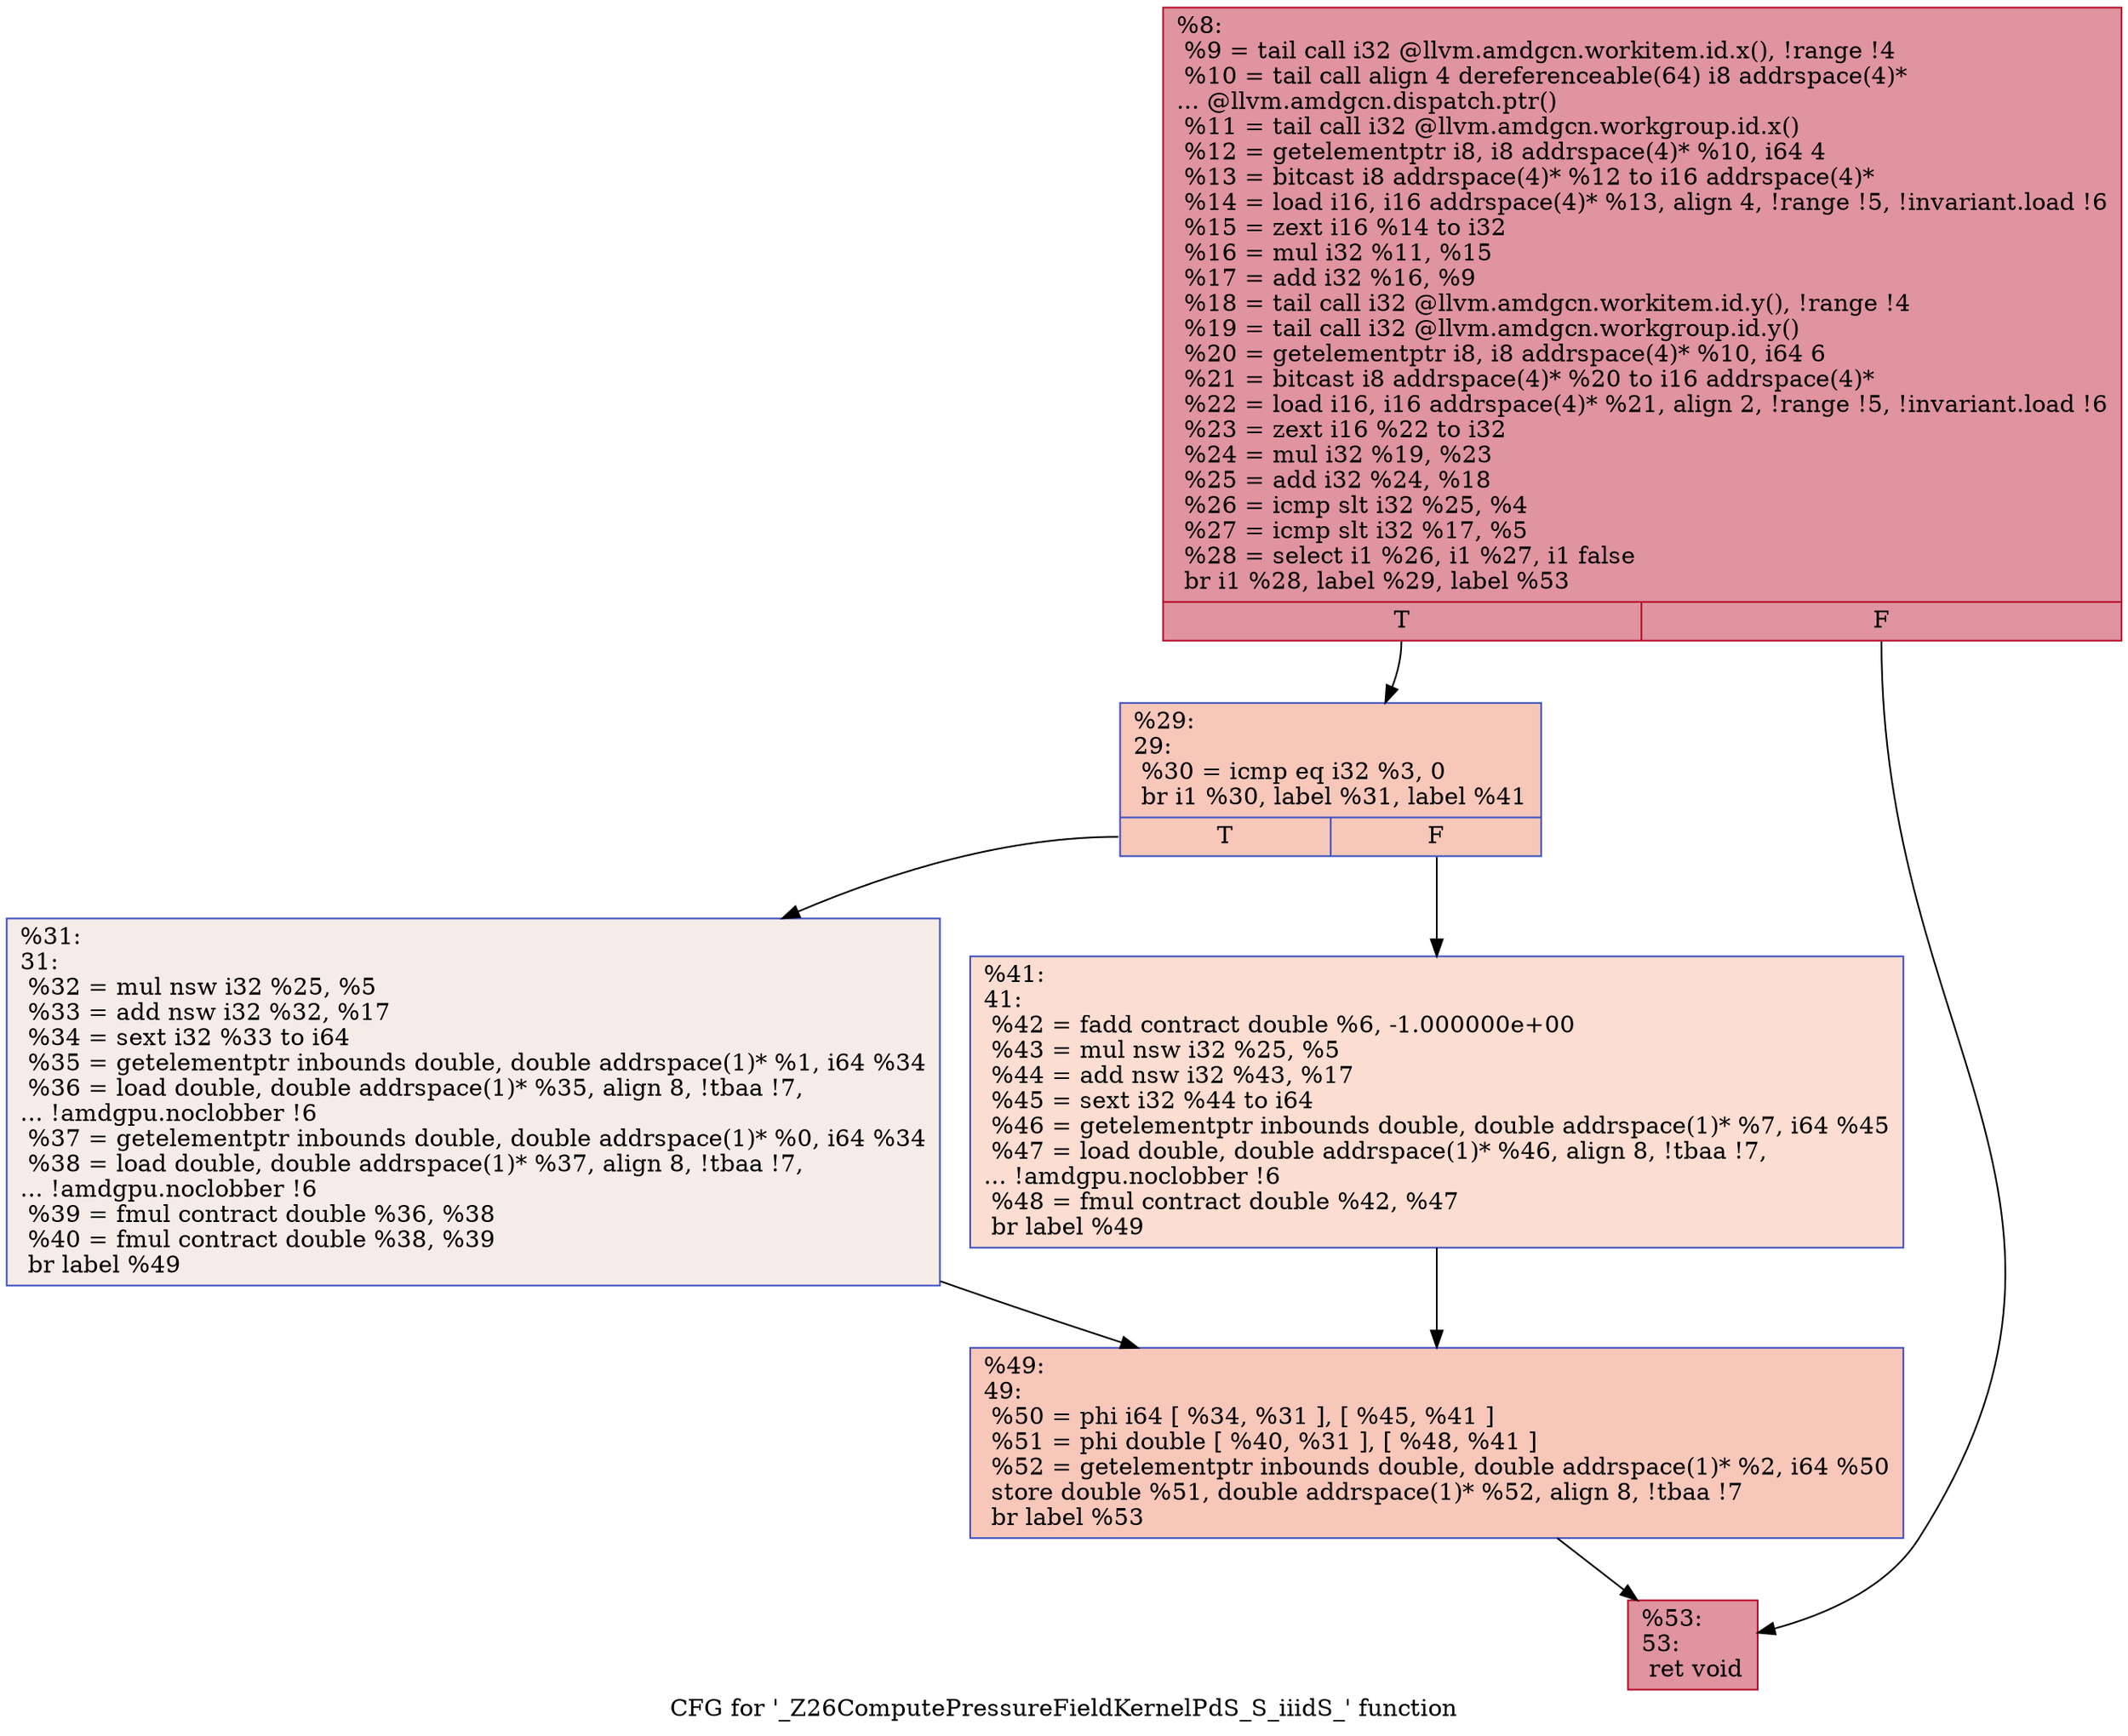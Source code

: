 digraph "CFG for '_Z26ComputePressureFieldKernelPdS_S_iiidS_' function" {
	label="CFG for '_Z26ComputePressureFieldKernelPdS_S_iiidS_' function";

	Node0x455c870 [shape=record,color="#b70d28ff", style=filled, fillcolor="#b70d2870",label="{%8:\l  %9 = tail call i32 @llvm.amdgcn.workitem.id.x(), !range !4\l  %10 = tail call align 4 dereferenceable(64) i8 addrspace(4)*\l... @llvm.amdgcn.dispatch.ptr()\l  %11 = tail call i32 @llvm.amdgcn.workgroup.id.x()\l  %12 = getelementptr i8, i8 addrspace(4)* %10, i64 4\l  %13 = bitcast i8 addrspace(4)* %12 to i16 addrspace(4)*\l  %14 = load i16, i16 addrspace(4)* %13, align 4, !range !5, !invariant.load !6\l  %15 = zext i16 %14 to i32\l  %16 = mul i32 %11, %15\l  %17 = add i32 %16, %9\l  %18 = tail call i32 @llvm.amdgcn.workitem.id.y(), !range !4\l  %19 = tail call i32 @llvm.amdgcn.workgroup.id.y()\l  %20 = getelementptr i8, i8 addrspace(4)* %10, i64 6\l  %21 = bitcast i8 addrspace(4)* %20 to i16 addrspace(4)*\l  %22 = load i16, i16 addrspace(4)* %21, align 2, !range !5, !invariant.load !6\l  %23 = zext i16 %22 to i32\l  %24 = mul i32 %19, %23\l  %25 = add i32 %24, %18\l  %26 = icmp slt i32 %25, %4\l  %27 = icmp slt i32 %17, %5\l  %28 = select i1 %26, i1 %27, i1 false\l  br i1 %28, label %29, label %53\l|{<s0>T|<s1>F}}"];
	Node0x455c870:s0 -> Node0x4560310;
	Node0x455c870:s1 -> Node0x45603a0;
	Node0x4560310 [shape=record,color="#3d50c3ff", style=filled, fillcolor="#ec7f6370",label="{%29:\l29:                                               \l  %30 = icmp eq i32 %3, 0\l  br i1 %30, label %31, label %41\l|{<s0>T|<s1>F}}"];
	Node0x4560310:s0 -> Node0x45605a0;
	Node0x4560310:s1 -> Node0x45605f0;
	Node0x45605a0 [shape=record,color="#3d50c3ff", style=filled, fillcolor="#ead5c970",label="{%31:\l31:                                               \l  %32 = mul nsw i32 %25, %5\l  %33 = add nsw i32 %32, %17\l  %34 = sext i32 %33 to i64\l  %35 = getelementptr inbounds double, double addrspace(1)* %1, i64 %34\l  %36 = load double, double addrspace(1)* %35, align 8, !tbaa !7,\l... !amdgpu.noclobber !6\l  %37 = getelementptr inbounds double, double addrspace(1)* %0, i64 %34\l  %38 = load double, double addrspace(1)* %37, align 8, !tbaa !7,\l... !amdgpu.noclobber !6\l  %39 = fmul contract double %36, %38\l  %40 = fmul contract double %38, %39\l  br label %49\l}"];
	Node0x45605a0 -> Node0x4561510;
	Node0x45605f0 [shape=record,color="#3d50c3ff", style=filled, fillcolor="#f7b39670",label="{%41:\l41:                                               \l  %42 = fadd contract double %6, -1.000000e+00\l  %43 = mul nsw i32 %25, %5\l  %44 = add nsw i32 %43, %17\l  %45 = sext i32 %44 to i64\l  %46 = getelementptr inbounds double, double addrspace(1)* %7, i64 %45\l  %47 = load double, double addrspace(1)* %46, align 8, !tbaa !7,\l... !amdgpu.noclobber !6\l  %48 = fmul contract double %42, %47\l  br label %49\l}"];
	Node0x45605f0 -> Node0x4561510;
	Node0x4561510 [shape=record,color="#3d50c3ff", style=filled, fillcolor="#ec7f6370",label="{%49:\l49:                                               \l  %50 = phi i64 [ %34, %31 ], [ %45, %41 ]\l  %51 = phi double [ %40, %31 ], [ %48, %41 ]\l  %52 = getelementptr inbounds double, double addrspace(1)* %2, i64 %50\l  store double %51, double addrspace(1)* %52, align 8, !tbaa !7\l  br label %53\l}"];
	Node0x4561510 -> Node0x45603a0;
	Node0x45603a0 [shape=record,color="#b70d28ff", style=filled, fillcolor="#b70d2870",label="{%53:\l53:                                               \l  ret void\l}"];
}
